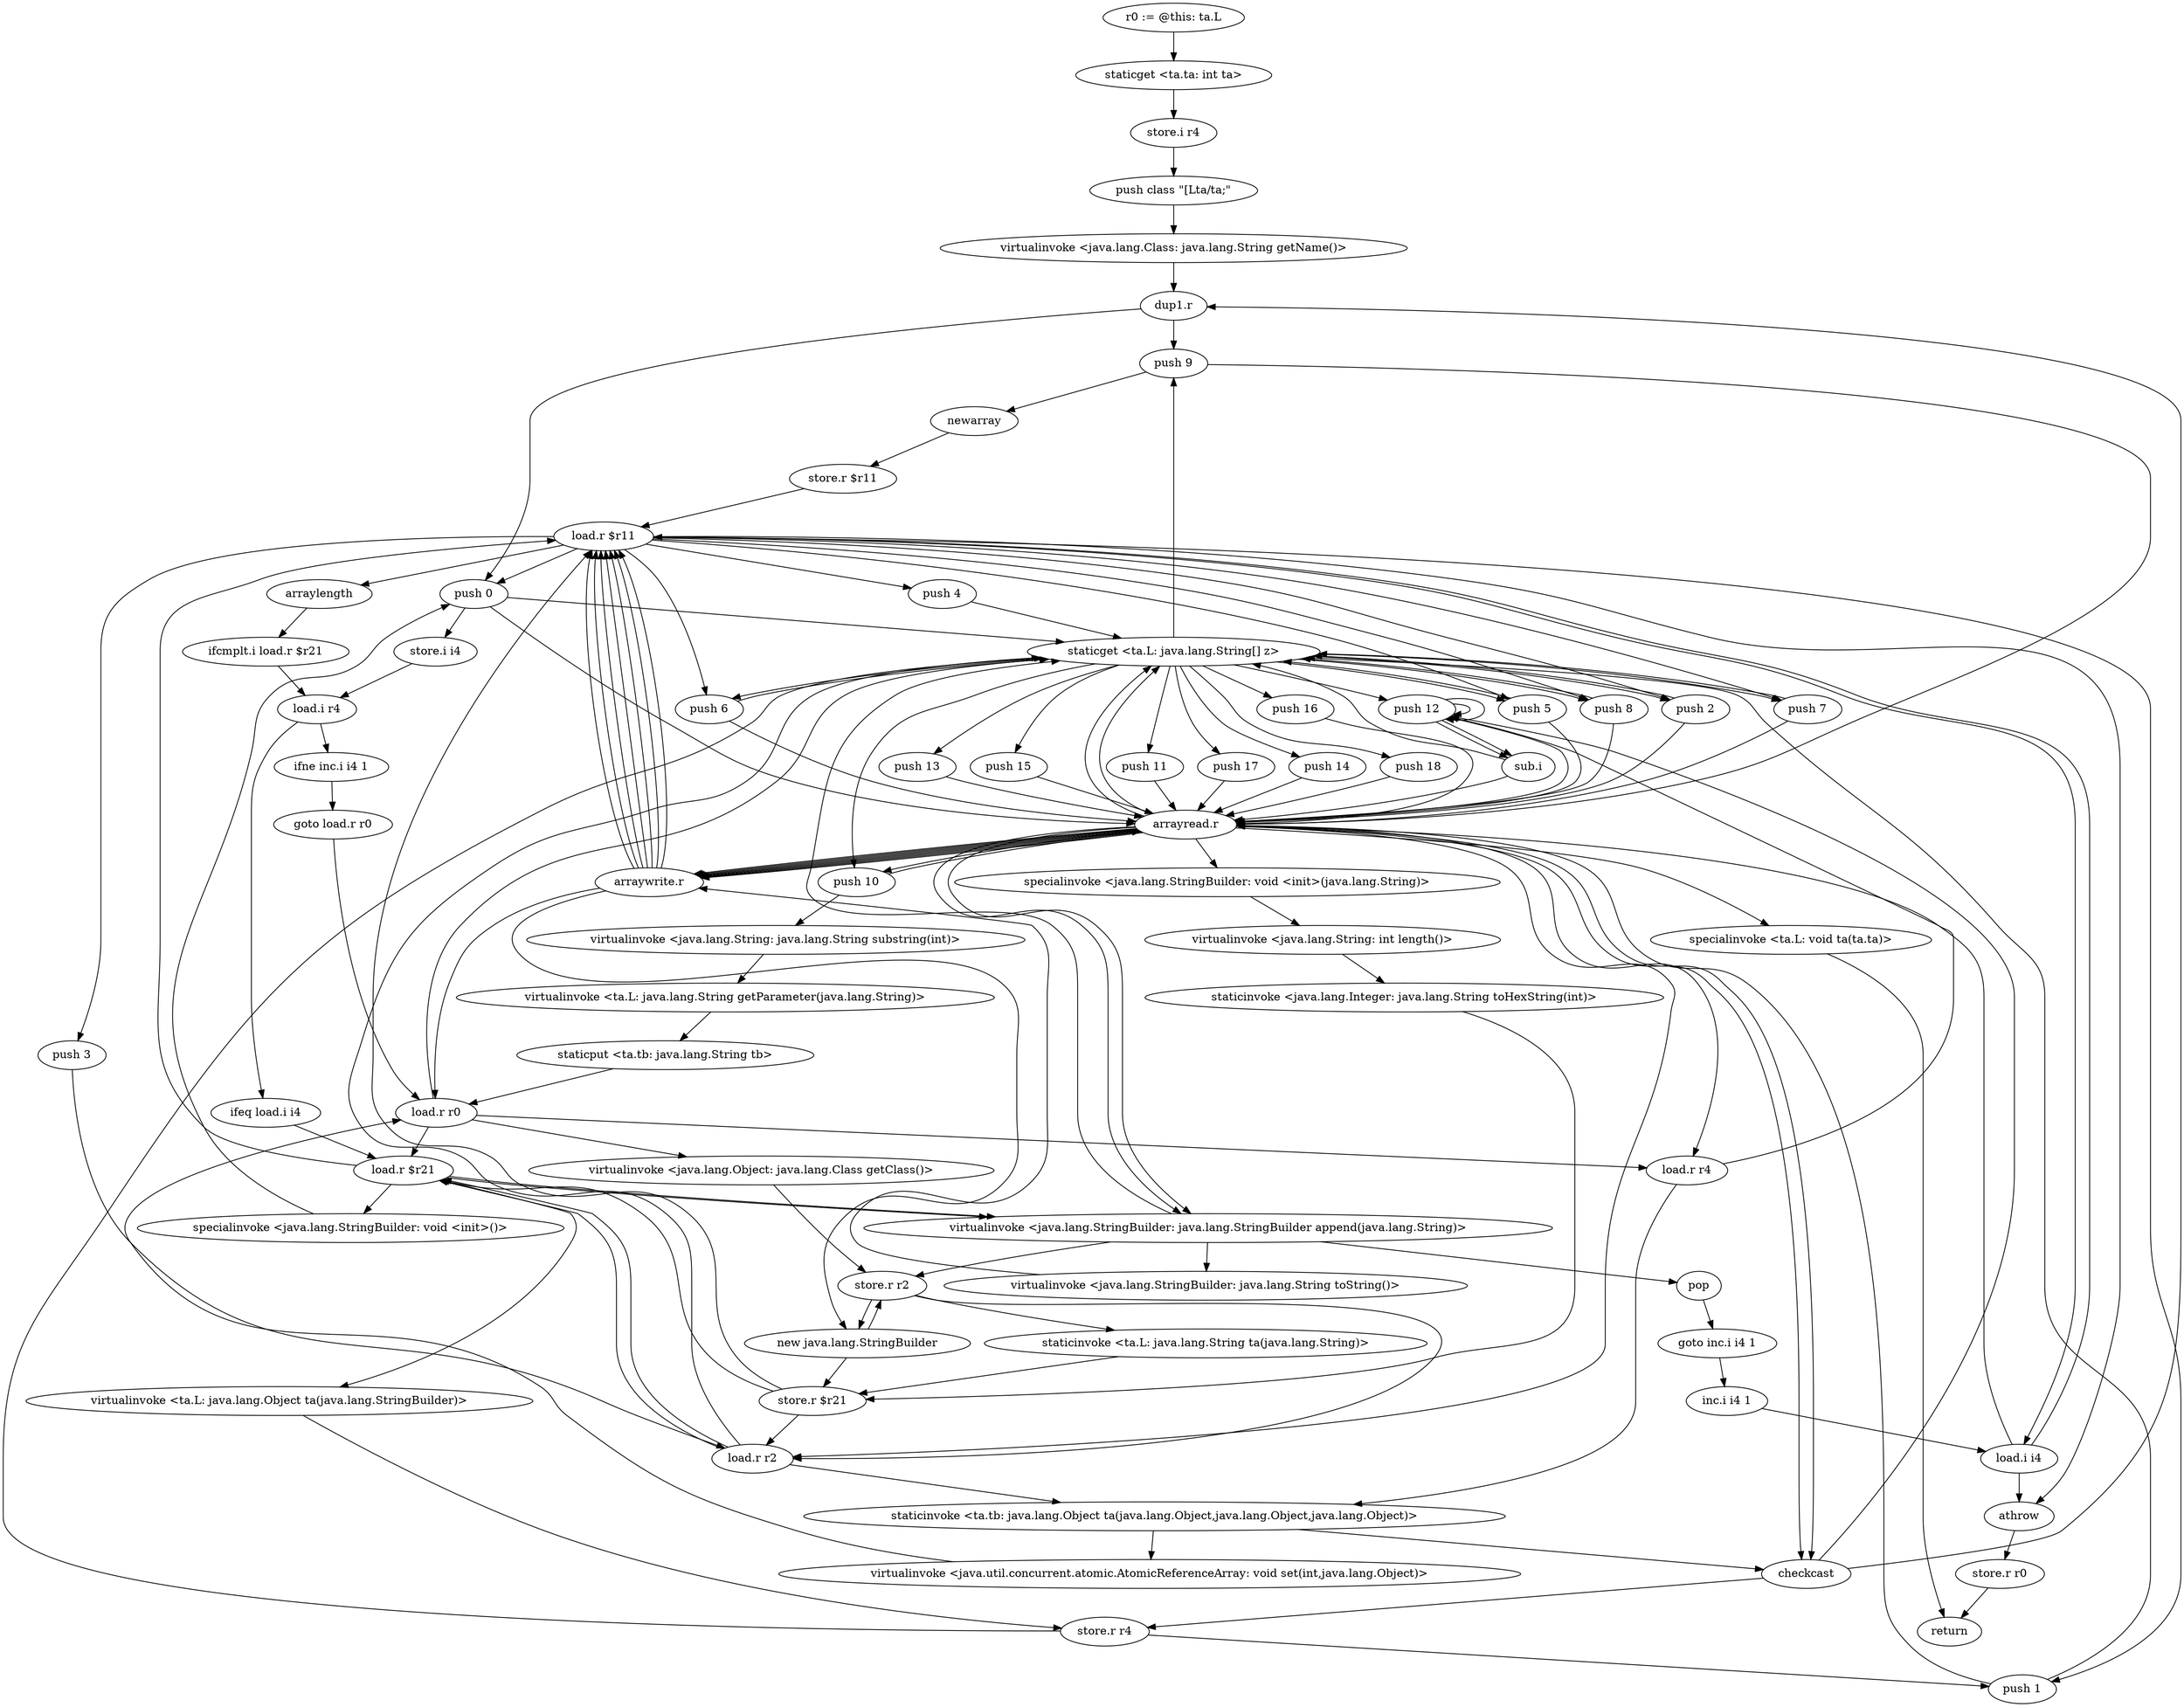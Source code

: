 digraph "" {
    "r0 := @this: ta.L"
    "staticget <ta.ta: int ta>"
    "r0 := @this: ta.L"->"staticget <ta.ta: int ta>";
    "store.i r4"
    "staticget <ta.ta: int ta>"->"store.i r4";
    "push class \"[Lta/ta;\""
    "store.i r4"->"push class \"[Lta/ta;\"";
    "virtualinvoke <java.lang.Class: java.lang.String getName()>"
    "push class \"[Lta/ta;\""->"virtualinvoke <java.lang.Class: java.lang.String getName()>";
    "dup1.r"
    "virtualinvoke <java.lang.Class: java.lang.String getName()>"->"dup1.r";
    "push 9"
    "dup1.r"->"push 9";
    "newarray"
    "push 9"->"newarray";
    "store.r $r11"
    "newarray"->"store.r $r11";
    "load.r $r11"
    "store.r $r11"->"load.r $r11";
    "push 0"
    "load.r $r11"->"push 0";
    "staticget <ta.L: java.lang.String[] z>"
    "push 0"->"staticget <ta.L: java.lang.String[] z>";
    "push 15"
    "staticget <ta.L: java.lang.String[] z>"->"push 15";
    "arrayread.r"
    "push 15"->"arrayread.r";
    "arraywrite.r"
    "arrayread.r"->"arraywrite.r";
    "arraywrite.r"->"load.r $r11";
    "push 1"
    "load.r $r11"->"push 1";
    "push 1"->"staticget <ta.L: java.lang.String[] z>";
    "push 14"
    "staticget <ta.L: java.lang.String[] z>"->"push 14";
    "push 14"->"arrayread.r";
    "arrayread.r"->"arraywrite.r";
    "arraywrite.r"->"load.r $r11";
    "push 2"
    "load.r $r11"->"push 2";
    "push 2"->"staticget <ta.L: java.lang.String[] z>";
    "push 13"
    "staticget <ta.L: java.lang.String[] z>"->"push 13";
    "push 13"->"arrayread.r";
    "arrayread.r"->"arraywrite.r";
    "new java.lang.StringBuilder"
    "arraywrite.r"->"new java.lang.StringBuilder";
    "store.r r2"
    "new java.lang.StringBuilder"->"store.r r2";
    "load.r r2"
    "store.r r2"->"load.r r2";
    "load.r r2"->"staticget <ta.L: java.lang.String[] z>";
    "push 10"
    "staticget <ta.L: java.lang.String[] z>"->"push 10";
    "push 10"->"arrayread.r";
    "specialinvoke <java.lang.StringBuilder: void <init>(java.lang.String)>"
    "arrayread.r"->"specialinvoke <java.lang.StringBuilder: void <init>(java.lang.String)>";
    "virtualinvoke <java.lang.String: int length()>"
    "specialinvoke <java.lang.StringBuilder: void <init>(java.lang.String)>"->"virtualinvoke <java.lang.String: int length()>";
    "staticinvoke <java.lang.Integer: java.lang.String toHexString(int)>"
    "virtualinvoke <java.lang.String: int length()>"->"staticinvoke <java.lang.Integer: java.lang.String toHexString(int)>";
    "store.r $r21"
    "staticinvoke <java.lang.Integer: java.lang.String toHexString(int)>"->"store.r $r21";
    "store.r $r21"->"load.r r2";
    "load.r $r21"
    "load.r r2"->"load.r $r21";
    "virtualinvoke <java.lang.StringBuilder: java.lang.StringBuilder append(java.lang.String)>"
    "load.r $r21"->"virtualinvoke <java.lang.StringBuilder: java.lang.StringBuilder append(java.lang.String)>";
    "virtualinvoke <java.lang.StringBuilder: java.lang.StringBuilder append(java.lang.String)>"->"store.r r2";
    "staticinvoke <ta.L: java.lang.String ta(java.lang.String)>"
    "store.r r2"->"staticinvoke <ta.L: java.lang.String ta(java.lang.String)>";
    "staticinvoke <ta.L: java.lang.String ta(java.lang.String)>"->"store.r $r21";
    "store.r $r21"->"load.r $r11";
    "push 3"
    "load.r $r11"->"push 3";
    "push 3"->"load.r r2";
    "load.r r2"->"load.r $r21";
    "load.r $r21"->"virtualinvoke <java.lang.StringBuilder: java.lang.StringBuilder append(java.lang.String)>";
    "virtualinvoke <java.lang.StringBuilder: java.lang.StringBuilder append(java.lang.String)>"->"staticget <ta.L: java.lang.String[] z>";
    "push 7"
    "staticget <ta.L: java.lang.String[] z>"->"push 7";
    "push 7"->"arrayread.r";
    "arrayread.r"->"virtualinvoke <java.lang.StringBuilder: java.lang.StringBuilder append(java.lang.String)>";
    "virtualinvoke <java.lang.StringBuilder: java.lang.String toString()>"
    "virtualinvoke <java.lang.StringBuilder: java.lang.StringBuilder append(java.lang.String)>"->"virtualinvoke <java.lang.StringBuilder: java.lang.String toString()>";
    "virtualinvoke <java.lang.StringBuilder: java.lang.String toString()>"->"arraywrite.r";
    "arraywrite.r"->"load.r $r11";
    "push 4"
    "load.r $r11"->"push 4";
    "push 4"->"staticget <ta.L: java.lang.String[] z>";
    "push 6"
    "staticget <ta.L: java.lang.String[] z>"->"push 6";
    "push 6"->"arrayread.r";
    "arrayread.r"->"arraywrite.r";
    "arraywrite.r"->"load.r $r11";
    "push 5"
    "load.r $r11"->"push 5";
    "push 5"->"staticget <ta.L: java.lang.String[] z>";
    "push 11"
    "staticget <ta.L: java.lang.String[] z>"->"push 11";
    "push 11"->"arrayread.r";
    "arrayread.r"->"arraywrite.r";
    "arraywrite.r"->"load.r $r11";
    "load.r $r11"->"push 6";
    "push 6"->"staticget <ta.L: java.lang.String[] z>";
    "push 17"
    "staticget <ta.L: java.lang.String[] z>"->"push 17";
    "push 17"->"arrayread.r";
    "arrayread.r"->"arraywrite.r";
    "arraywrite.r"->"load.r $r11";
    "load.r $r11"->"push 7";
    "push 7"->"staticget <ta.L: java.lang.String[] z>";
    "push 8"
    "staticget <ta.L: java.lang.String[] z>"->"push 8";
    "push 8"->"arrayread.r";
    "arrayread.r"->"arraywrite.r";
    "arraywrite.r"->"load.r $r11";
    "load.r $r11"->"push 8";
    "push 8"->"staticget <ta.L: java.lang.String[] z>";
    "staticget <ta.L: java.lang.String[] z>"->"push 5";
    "push 5"->"arrayread.r";
    "arrayread.r"->"arraywrite.r";
    "load.r r0"
    "arraywrite.r"->"load.r r0";
    "virtualinvoke <java.lang.Object: java.lang.Class getClass()>"
    "load.r r0"->"virtualinvoke <java.lang.Object: java.lang.Class getClass()>";
    "virtualinvoke <java.lang.Object: java.lang.Class getClass()>"->"store.r r2";
    "store.r r2"->"new java.lang.StringBuilder";
    "new java.lang.StringBuilder"->"store.r $r21";
    "store.r $r21"->"load.r $r21";
    "specialinvoke <java.lang.StringBuilder: void <init>()>"
    "load.r $r21"->"specialinvoke <java.lang.StringBuilder: void <init>()>";
    "specialinvoke <java.lang.StringBuilder: void <init>()>"->"push 0";
    "store.i i4"
    "push 0"->"store.i i4";
    "load.i r4"
    "store.i i4"->"load.i r4";
    "ifeq load.i i4"
    "load.i r4"->"ifeq load.i i4";
    "ifeq load.i i4"->"load.r $r21";
    "load.r $r21"->"load.r $r11";
    "load.i i4"
    "load.r $r11"->"load.i i4";
    "athrow"
    "load.i i4"->"athrow";
    "store.r r0"
    "athrow"->"store.r r0";
    "return"
    "store.r r0"->"return";
    "load.i i4"->"arrayread.r";
    "arrayread.r"->"virtualinvoke <java.lang.StringBuilder: java.lang.StringBuilder append(java.lang.String)>";
    "pop"
    "virtualinvoke <java.lang.StringBuilder: java.lang.StringBuilder append(java.lang.String)>"->"pop";
    "goto inc.i i4 1"
    "pop"->"goto inc.i i4 1";
    "inc.i i4 1"
    "goto inc.i i4 1"->"inc.i i4 1";
    "inc.i i4 1"->"load.i i4";
    "load.i i4"->"load.r $r11";
    "load.r $r11"->"athrow";
    "arraylength"
    "load.r $r11"->"arraylength";
    "ifcmplt.i load.r $r21"
    "arraylength"->"ifcmplt.i load.r $r21";
    "ifcmplt.i load.r $r21"->"load.i r4";
    "ifne inc.i i4 1"
    "load.i r4"->"ifne inc.i i4 1";
    "goto load.r r0"
    "ifne inc.i i4 1"->"goto load.r r0";
    "goto load.r r0"->"load.r r0";
    "load.r r0"->"staticget <ta.L: java.lang.String[] z>";
    "push 18"
    "staticget <ta.L: java.lang.String[] z>"->"push 18";
    "push 18"->"arrayread.r";
    "arrayread.r"->"push 10";
    "virtualinvoke <java.lang.String: java.lang.String substring(int)>"
    "push 10"->"virtualinvoke <java.lang.String: java.lang.String substring(int)>";
    "virtualinvoke <ta.L: java.lang.String getParameter(java.lang.String)>"
    "virtualinvoke <java.lang.String: java.lang.String substring(int)>"->"virtualinvoke <ta.L: java.lang.String getParameter(java.lang.String)>";
    "staticput <ta.tb: java.lang.String tb>"
    "virtualinvoke <ta.L: java.lang.String getParameter(java.lang.String)>"->"staticput <ta.tb: java.lang.String tb>";
    "staticput <ta.tb: java.lang.String tb>"->"load.r r0";
    "load.r r0"->"load.r $r21";
    "virtualinvoke <ta.L: java.lang.Object ta(java.lang.StringBuilder)>"
    "load.r $r21"->"virtualinvoke <ta.L: java.lang.Object ta(java.lang.StringBuilder)>";
    "store.r r4"
    "virtualinvoke <ta.L: java.lang.Object ta(java.lang.StringBuilder)>"->"store.r r4";
    "store.r r4"->"staticget <ta.L: java.lang.String[] z>";
    "staticget <ta.L: java.lang.String[] z>"->"push 2";
    "push 2"->"arrayread.r";
    "arrayread.r"->"staticget <ta.L: java.lang.String[] z>";
    "push 16"
    "staticget <ta.L: java.lang.String[] z>"->"push 16";
    "push 16"->"arrayread.r";
    "load.r r4"
    "arrayread.r"->"load.r r4";
    "staticinvoke <ta.tb: java.lang.Object ta(java.lang.Object,java.lang.Object,java.lang.Object)>"
    "load.r r4"->"staticinvoke <ta.tb: java.lang.Object ta(java.lang.Object,java.lang.Object,java.lang.Object)>";
    "checkcast"
    "staticinvoke <ta.tb: java.lang.Object ta(java.lang.Object,java.lang.Object,java.lang.Object)>"->"checkcast";
    "checkcast"->"dup1.r";
    "dup1.r"->"push 0";
    "push 0"->"arrayread.r";
    "arrayread.r"->"checkcast";
    "checkcast"->"store.r r4";
    "store.r r4"->"push 1";
    "push 1"->"arrayread.r";
    "arrayread.r"->"checkcast";
    "push 12"
    "checkcast"->"push 12";
    "push 12"->"push 12";
    "sub.i"
    "push 12"->"sub.i";
    "sub.i"->"staticget <ta.L: java.lang.String[] z>";
    "staticget <ta.L: java.lang.String[] z>"->"push 9";
    "push 9"->"arrayread.r";
    "arrayread.r"->"staticget <ta.L: java.lang.String[] z>";
    "staticget <ta.L: java.lang.String[] z>"->"push 12";
    "push 12"->"arrayread.r";
    "arrayread.r"->"load.r r2";
    "load.r r2"->"staticinvoke <ta.tb: java.lang.Object ta(java.lang.Object,java.lang.Object,java.lang.Object)>";
    "virtualinvoke <java.util.concurrent.atomic.AtomicReferenceArray: void set(int,java.lang.Object)>"
    "staticinvoke <ta.tb: java.lang.Object ta(java.lang.Object,java.lang.Object,java.lang.Object)>"->"virtualinvoke <java.util.concurrent.atomic.AtomicReferenceArray: void set(int,java.lang.Object)>";
    "virtualinvoke <java.util.concurrent.atomic.AtomicReferenceArray: void set(int,java.lang.Object)>"->"load.r r0";
    "load.r r0"->"load.r r4";
    "load.r r4"->"push 12";
    "push 12"->"push 12";
    "push 12"->"sub.i";
    "sub.i"->"arrayread.r";
    "specialinvoke <ta.L: void ta(ta.ta)>"
    "arrayread.r"->"specialinvoke <ta.L: void ta(ta.ta)>";
    "specialinvoke <ta.L: void ta(ta.ta)>"->"return";
}
